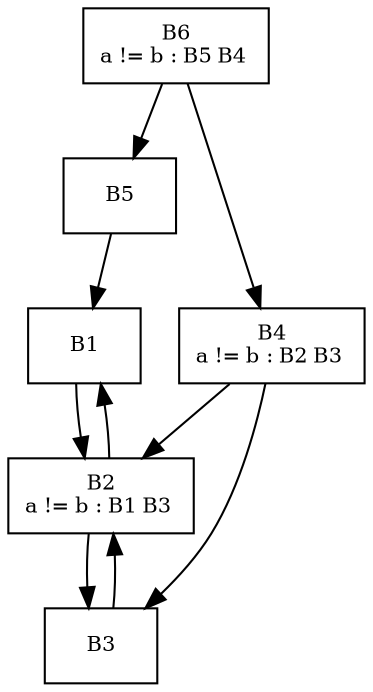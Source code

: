 digraph CFG {
B1 [shape=box,fontsize=10,label="B1\n"];
B1 -> B2;
B2 [shape=box,fontsize=10,label="B2\na != b : B1 B3 \n"];
B2 -> B1;
B2 -> B3;
B3 [shape=box,fontsize=10,label="B3\n"];
B3 -> B2;
B4 [shape=box,fontsize=10,label="B4\na != b : B2 B3 \n"];
B4 -> B2;
B4 -> B3;
B5 [shape=box,fontsize=10,label="B5\n"];
B5 -> B1;
B6 [shape=box,fontsize=10,label="B6\na != b : B5 B4 \n"];
B6 -> B5;
B6 -> B4;
 }